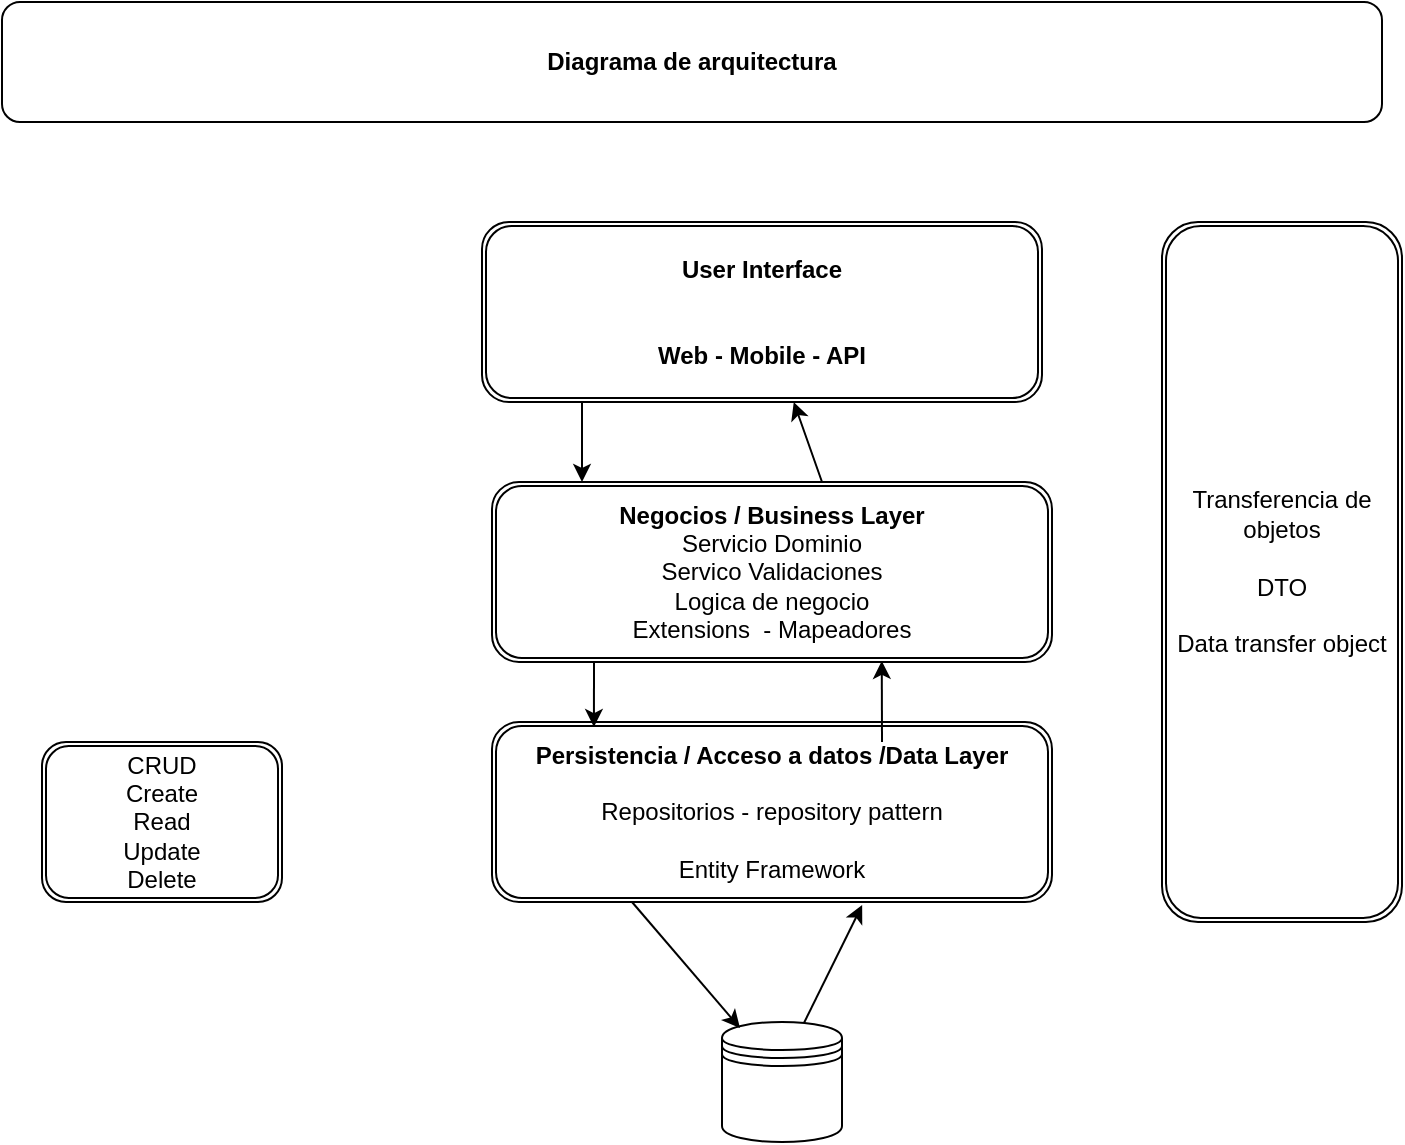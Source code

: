 <mxfile version="21.3.7" type="device">
  <diagram name="Page-1" id="099fd60b-425b-db50-ffb0-6b813814b670">
    <mxGraphModel dx="946" dy="686" grid="1" gridSize="10" guides="1" tooltips="1" connect="1" arrows="1" fold="1" page="1" pageScale="1" pageWidth="850" pageHeight="1100" background="none" math="0" shadow="0">
      <root>
        <mxCell id="0" />
        <mxCell id="1" parent="0" />
        <mxCell id="NbCSgKlwapZDXcgRg8MS-1" value="" style="shape=datastore;whiteSpace=wrap;html=1;" vertex="1" parent="1">
          <mxGeometry x="400" y="930" width="60" height="60" as="geometry" />
        </mxCell>
        <mxCell id="NbCSgKlwapZDXcgRg8MS-6" value="&lt;b&gt;Persistencia / Acceso a datos /Data Layer&lt;/b&gt;&lt;br&gt;&lt;br&gt;Repositorios - repository pattern&lt;br&gt;&lt;br&gt;Entity Framework" style="shape=ext;double=1;rounded=1;whiteSpace=wrap;html=1;" vertex="1" parent="1">
          <mxGeometry x="285" y="780" width="280" height="90" as="geometry" />
        </mxCell>
        <mxCell id="NbCSgKlwapZDXcgRg8MS-7" value="CRUD&lt;br&gt;Create&lt;br&gt;Read&lt;br&gt;Update&lt;br&gt;Delete" style="shape=ext;double=1;rounded=1;whiteSpace=wrap;html=1;" vertex="1" parent="1">
          <mxGeometry x="60" y="790" width="120" height="80" as="geometry" />
        </mxCell>
        <mxCell id="NbCSgKlwapZDXcgRg8MS-9" value="&lt;b&gt;Negocios / Business Layer&lt;/b&gt;&lt;br&gt;Servicio Dominio&lt;br&gt;Servico Validaciones&lt;br&gt;Logica de negocio&lt;br&gt;Extensions&amp;nbsp; - Mapeadores" style="shape=ext;double=1;rounded=1;whiteSpace=wrap;html=1;" vertex="1" parent="1">
          <mxGeometry x="285" y="660" width="280" height="90" as="geometry" />
        </mxCell>
        <mxCell id="NbCSgKlwapZDXcgRg8MS-11" value="&lt;b&gt;User Interface&lt;br&gt;&lt;br&gt;&lt;br&gt;Web - Mobile - API&lt;br&gt;&lt;/b&gt;" style="shape=ext;double=1;rounded=1;whiteSpace=wrap;html=1;" vertex="1" parent="1">
          <mxGeometry x="280" y="530" width="280" height="90" as="geometry" />
        </mxCell>
        <mxCell id="NbCSgKlwapZDXcgRg8MS-12" value="Transferencia de objetos&lt;br&gt;&lt;br&gt;DTO&lt;br&gt;&lt;br&gt;Data transfer object" style="shape=ext;double=1;rounded=1;whiteSpace=wrap;html=1;" vertex="1" parent="1">
          <mxGeometry x="620" y="530" width="120" height="350" as="geometry" />
        </mxCell>
        <mxCell id="NbCSgKlwapZDXcgRg8MS-15" value="" style="endArrow=classic;html=1;rounded=0;" edge="1" parent="1">
          <mxGeometry width="50" height="50" relative="1" as="geometry">
            <mxPoint x="330" y="620" as="sourcePoint" />
            <mxPoint x="330" y="660" as="targetPoint" />
          </mxGeometry>
        </mxCell>
        <mxCell id="NbCSgKlwapZDXcgRg8MS-16" value="" style="endArrow=classic;html=1;rounded=0;entryX=0.182;entryY=0.028;entryDx=0;entryDy=0;entryPerimeter=0;" edge="1" parent="1" target="NbCSgKlwapZDXcgRg8MS-6">
          <mxGeometry width="50" height="50" relative="1" as="geometry">
            <mxPoint x="336" y="750" as="sourcePoint" />
            <mxPoint x="340" y="670" as="targetPoint" />
          </mxGeometry>
        </mxCell>
        <mxCell id="NbCSgKlwapZDXcgRg8MS-17" value="" style="endArrow=classic;html=1;rounded=0;entryX=0.15;entryY=0.05;entryDx=0;entryDy=0;entryPerimeter=0;exitX=0.25;exitY=1;exitDx=0;exitDy=0;" edge="1" parent="1" source="NbCSgKlwapZDXcgRg8MS-6" target="NbCSgKlwapZDXcgRg8MS-1">
          <mxGeometry width="50" height="50" relative="1" as="geometry">
            <mxPoint x="346" y="760" as="sourcePoint" />
            <mxPoint x="340" y="790" as="targetPoint" />
          </mxGeometry>
        </mxCell>
        <mxCell id="NbCSgKlwapZDXcgRg8MS-18" value="" style="endArrow=classic;html=1;rounded=0;exitX=0.683;exitY=0.008;exitDx=0;exitDy=0;exitPerimeter=0;entryX=0.661;entryY=1.017;entryDx=0;entryDy=0;entryPerimeter=0;" edge="1" parent="1" source="NbCSgKlwapZDXcgRg8MS-1" target="NbCSgKlwapZDXcgRg8MS-6">
          <mxGeometry width="50" height="50" relative="1" as="geometry">
            <mxPoint x="346" y="760" as="sourcePoint" />
            <mxPoint x="560" y="950" as="targetPoint" />
          </mxGeometry>
        </mxCell>
        <mxCell id="NbCSgKlwapZDXcgRg8MS-19" value="" style="endArrow=classic;html=1;rounded=0;entryX=0.696;entryY=0.994;entryDx=0;entryDy=0;entryPerimeter=0;" edge="1" parent="1" target="NbCSgKlwapZDXcgRg8MS-9">
          <mxGeometry width="50" height="50" relative="1" as="geometry">
            <mxPoint x="480" y="790" as="sourcePoint" />
            <mxPoint x="480" y="882" as="targetPoint" />
          </mxGeometry>
        </mxCell>
        <mxCell id="NbCSgKlwapZDXcgRg8MS-20" value="" style="endArrow=classic;html=1;rounded=0;" edge="1" parent="1" target="NbCSgKlwapZDXcgRg8MS-11">
          <mxGeometry width="50" height="50" relative="1" as="geometry">
            <mxPoint x="450" y="660" as="sourcePoint" />
            <mxPoint x="490" y="759" as="targetPoint" />
          </mxGeometry>
        </mxCell>
        <mxCell id="NbCSgKlwapZDXcgRg8MS-22" value="Diagrama de arquitectura" style="rounded=1;whiteSpace=wrap;html=1;fontStyle=1" vertex="1" parent="1">
          <mxGeometry x="40" y="420" width="690" height="60" as="geometry" />
        </mxCell>
      </root>
    </mxGraphModel>
  </diagram>
</mxfile>
